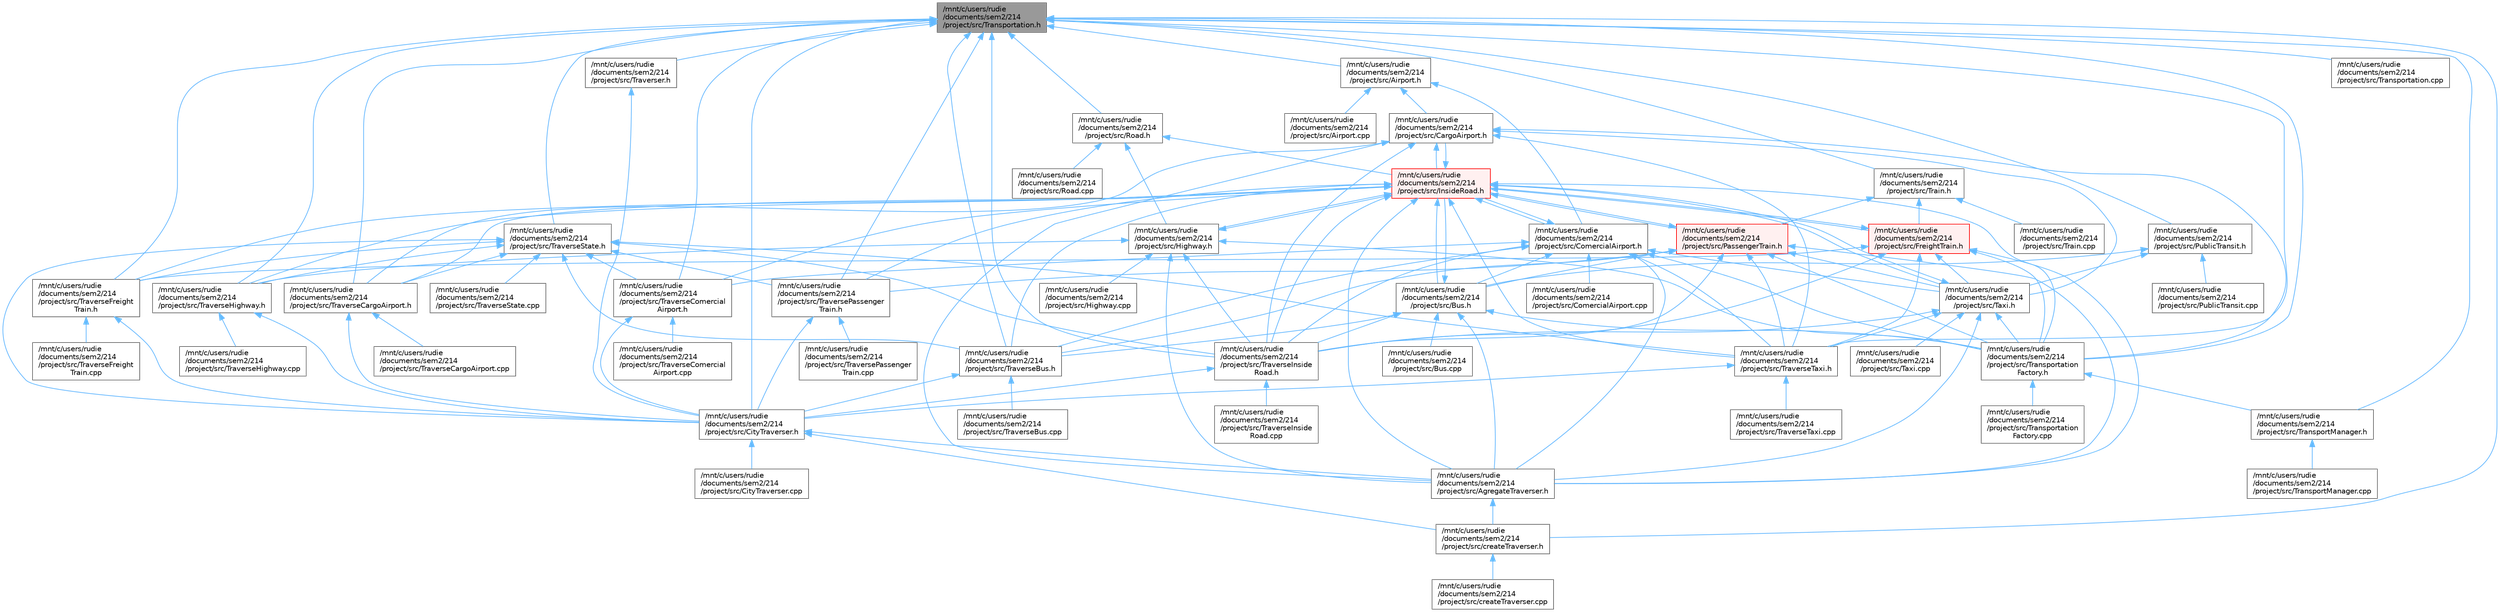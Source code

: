 digraph "/mnt/c/users/rudie/documents/sem2/214/project/src/Transportation.h"
{
 // LATEX_PDF_SIZE
  bgcolor="transparent";
  edge [fontname=Helvetica,fontsize=10,labelfontname=Helvetica,labelfontsize=10];
  node [fontname=Helvetica,fontsize=10,shape=box,height=0.2,width=0.4];
  Node1 [id="Node000001",label="/mnt/c/users/rudie\l/documents/sem2/214\l/project/src/Transportation.h",height=0.2,width=0.4,color="gray40", fillcolor="grey60", style="filled", fontcolor="black",tooltip="Header file for the Transportation class."];
  Node1 -> Node2 [id="edge135_Node000001_Node000002",dir="back",color="steelblue1",style="solid",tooltip=" "];
  Node2 [id="Node000002",label="/mnt/c/users/rudie\l/documents/sem2/214\l/project/src/Airport.h",height=0.2,width=0.4,color="grey40", fillcolor="white", style="filled",URL="$Airport_8h.html",tooltip="Defines the Airport class which inherits from the Transportation class."];
  Node2 -> Node3 [id="edge136_Node000002_Node000003",dir="back",color="steelblue1",style="solid",tooltip=" "];
  Node3 [id="Node000003",label="/mnt/c/users/rudie\l/documents/sem2/214\l/project/src/Airport.cpp",height=0.2,width=0.4,color="grey40", fillcolor="white", style="filled",URL="$Airport_8cpp.html",tooltip="Implementation of the Airport class."];
  Node2 -> Node4 [id="edge137_Node000002_Node000004",dir="back",color="steelblue1",style="solid",tooltip=" "];
  Node4 [id="Node000004",label="/mnt/c/users/rudie\l/documents/sem2/214\l/project/src/CargoAirport.h",height=0.2,width=0.4,color="grey40", fillcolor="white", style="filled",URL="$CargoAirport_8h.html",tooltip="Header file for the CargoAirport class."];
  Node4 -> Node5 [id="edge138_Node000004_Node000005",dir="back",color="steelblue1",style="solid",tooltip=" "];
  Node5 [id="Node000005",label="/mnt/c/users/rudie\l/documents/sem2/214\l/project/src/AgregateTraverser.h",height=0.2,width=0.4,color="grey40", fillcolor="white", style="filled",URL="$AgregateTraverser_8h.html",tooltip="Defines the AgregateTraverser class and its interface for creating CityTraverser objects."];
  Node5 -> Node6 [id="edge139_Node000005_Node000006",dir="back",color="steelblue1",style="solid",tooltip=" "];
  Node6 [id="Node000006",label="/mnt/c/users/rudie\l/documents/sem2/214\l/project/src/createTraverser.h",height=0.2,width=0.4,color="grey40", fillcolor="white", style="filled",URL="$createTraverser_8h.html",tooltip="Header file for the CreateTraverser class."];
  Node6 -> Node7 [id="edge140_Node000006_Node000007",dir="back",color="steelblue1",style="solid",tooltip=" "];
  Node7 [id="Node000007",label="/mnt/c/users/rudie\l/documents/sem2/214\l/project/src/createTraverser.cpp",height=0.2,width=0.4,color="grey40", fillcolor="white", style="filled",URL="$createTraverser_8cpp.html",tooltip="Implementation of the CreateTraverser class for creating CityTraverser objects."];
  Node4 -> Node8 [id="edge141_Node000004_Node000008",dir="back",color="steelblue1",style="solid",tooltip=" "];
  Node8 [id="Node000008",label="/mnt/c/users/rudie\l/documents/sem2/214\l/project/src/InsideRoad.h",height=0.2,width=0.4,color="red", fillcolor="#FFF0F0", style="filled",URL="$InsideRoad_8h.html",tooltip="Header file for the InsideRoad class."];
  Node8 -> Node5 [id="edge142_Node000008_Node000005",dir="back",color="steelblue1",style="solid",tooltip=" "];
  Node8 -> Node9 [id="edge143_Node000008_Node000009",dir="back",color="steelblue1",style="solid",tooltip=" "];
  Node9 [id="Node000009",label="/mnt/c/users/rudie\l/documents/sem2/214\l/project/src/Bus.h",height=0.2,width=0.4,color="grey40", fillcolor="white", style="filled",URL="$Bus_8h.html",tooltip="Header file for the Bus class."];
  Node9 -> Node5 [id="edge144_Node000009_Node000005",dir="back",color="steelblue1",style="solid",tooltip=" "];
  Node9 -> Node10 [id="edge145_Node000009_Node000010",dir="back",color="steelblue1",style="solid",tooltip=" "];
  Node10 [id="Node000010",label="/mnt/c/users/rudie\l/documents/sem2/214\l/project/src/Bus.cpp",height=0.2,width=0.4,color="grey40", fillcolor="white", style="filled",URL="$Bus_8cpp.html",tooltip="Implementation of the Bus class."];
  Node9 -> Node8 [id="edge146_Node000009_Node000008",dir="back",color="steelblue1",style="solid",tooltip=" "];
  Node9 -> Node11 [id="edge147_Node000009_Node000011",dir="back",color="steelblue1",style="solid",tooltip=" "];
  Node11 [id="Node000011",label="/mnt/c/users/rudie\l/documents/sem2/214\l/project/src/Transportation\lFactory.h",height=0.2,width=0.4,color="grey40", fillcolor="white", style="filled",URL="$TransportationFactory_8h.html",tooltip="Header file for the TransportationFactory class."];
  Node11 -> Node12 [id="edge148_Node000011_Node000012",dir="back",color="steelblue1",style="solid",tooltip=" "];
  Node12 [id="Node000012",label="/mnt/c/users/rudie\l/documents/sem2/214\l/project/src/TransportManager.h",height=0.2,width=0.4,color="grey40", fillcolor="white", style="filled",URL="$TransportManager_8h.html",tooltip="Header file for the TransportManager class."];
  Node12 -> Node13 [id="edge149_Node000012_Node000013",dir="back",color="steelblue1",style="solid",tooltip=" "];
  Node13 [id="Node000013",label="/mnt/c/users/rudie\l/documents/sem2/214\l/project/src/TransportManager.cpp",height=0.2,width=0.4,color="grey40", fillcolor="white", style="filled",URL="$TransportManager_8cpp.html",tooltip="Implementation of the TransportManager class."];
  Node11 -> Node14 [id="edge150_Node000011_Node000014",dir="back",color="steelblue1",style="solid",tooltip=" "];
  Node14 [id="Node000014",label="/mnt/c/users/rudie\l/documents/sem2/214\l/project/src/Transportation\lFactory.cpp",height=0.2,width=0.4,color="grey40", fillcolor="white", style="filled",URL="$TransportationFactory_8cpp.html",tooltip="Implementation of the TransportationFactory class."];
  Node9 -> Node15 [id="edge151_Node000009_Node000015",dir="back",color="steelblue1",style="solid",tooltip=" "];
  Node15 [id="Node000015",label="/mnt/c/users/rudie\l/documents/sem2/214\l/project/src/TraverseBus.h",height=0.2,width=0.4,color="grey40", fillcolor="white", style="filled",URL="$TraverseBus_8h.html",tooltip="Header file for the TraverseBus class."];
  Node15 -> Node16 [id="edge152_Node000015_Node000016",dir="back",color="steelblue1",style="solid",tooltip=" "];
  Node16 [id="Node000016",label="/mnt/c/users/rudie\l/documents/sem2/214\l/project/src/CityTraverser.h",height=0.2,width=0.4,color="grey40", fillcolor="white", style="filled",URL="$CityTraverser_8h.html",tooltip="Header file for the CityTraverser class, a concrete iterator for traversing transportation elements i..."];
  Node16 -> Node5 [id="edge153_Node000016_Node000005",dir="back",color="steelblue1",style="solid",tooltip=" "];
  Node16 -> Node17 [id="edge154_Node000016_Node000017",dir="back",color="steelblue1",style="solid",tooltip=" "];
  Node17 [id="Node000017",label="/mnt/c/users/rudie\l/documents/sem2/214\l/project/src/CityTraverser.cpp",height=0.2,width=0.4,color="grey40", fillcolor="white", style="filled",URL="$CityTraverser_8cpp.html",tooltip="Implementation of the CityTraverser class."];
  Node16 -> Node6 [id="edge155_Node000016_Node000006",dir="back",color="steelblue1",style="solid",tooltip=" "];
  Node15 -> Node18 [id="edge156_Node000015_Node000018",dir="back",color="steelblue1",style="solid",tooltip=" "];
  Node18 [id="Node000018",label="/mnt/c/users/rudie\l/documents/sem2/214\l/project/src/TraverseBus.cpp",height=0.2,width=0.4,color="grey40", fillcolor="white", style="filled",URL="$TraverseBus_8cpp.html",tooltip="Implementation of the TraverseBus class."];
  Node9 -> Node19 [id="edge157_Node000009_Node000019",dir="back",color="steelblue1",style="solid",tooltip=" "];
  Node19 [id="Node000019",label="/mnt/c/users/rudie\l/documents/sem2/214\l/project/src/TraverseInside\lRoad.h",height=0.2,width=0.4,color="grey40", fillcolor="white", style="filled",URL="$TraverseInsideRoad_8h.html",tooltip="Header file for the TraverseInsideRoad class."];
  Node19 -> Node16 [id="edge158_Node000019_Node000016",dir="back",color="steelblue1",style="solid",tooltip=" "];
  Node19 -> Node20 [id="edge159_Node000019_Node000020",dir="back",color="steelblue1",style="solid",tooltip=" "];
  Node20 [id="Node000020",label="/mnt/c/users/rudie\l/documents/sem2/214\l/project/src/TraverseInside\lRoad.cpp",height=0.2,width=0.4,color="grey40", fillcolor="white", style="filled",URL="$TraverseInsideRoad_8cpp.html",tooltip="Implementation of the TraverseInsideRoad class."];
  Node8 -> Node4 [id="edge160_Node000008_Node000004",dir="back",color="steelblue1",style="solid",tooltip=" "];
  Node8 -> Node21 [id="edge161_Node000008_Node000021",dir="back",color="steelblue1",style="solid",tooltip=" "];
  Node21 [id="Node000021",label="/mnt/c/users/rudie\l/documents/sem2/214\l/project/src/ComercialAirport.h",height=0.2,width=0.4,color="grey40", fillcolor="white", style="filled",URL="$ComercialAirport_8h.html",tooltip="Defines the ComercialAirport class which inherits from the Airport class."];
  Node21 -> Node5 [id="edge162_Node000021_Node000005",dir="back",color="steelblue1",style="solid",tooltip=" "];
  Node21 -> Node9 [id="edge163_Node000021_Node000009",dir="back",color="steelblue1",style="solid",tooltip=" "];
  Node21 -> Node22 [id="edge164_Node000021_Node000022",dir="back",color="steelblue1",style="solid",tooltip=" "];
  Node22 [id="Node000022",label="/mnt/c/users/rudie\l/documents/sem2/214\l/project/src/ComercialAirport.cpp",height=0.2,width=0.4,color="grey40", fillcolor="white", style="filled",URL="$ComercialAirport_8cpp.html",tooltip="Implementation of the ComercialAirport class."];
  Node21 -> Node8 [id="edge165_Node000021_Node000008",dir="back",color="steelblue1",style="solid",tooltip=" "];
  Node21 -> Node23 [id="edge166_Node000021_Node000023",dir="back",color="steelblue1",style="solid",tooltip=" "];
  Node23 [id="Node000023",label="/mnt/c/users/rudie\l/documents/sem2/214\l/project/src/Taxi.h",height=0.2,width=0.4,color="grey40", fillcolor="white", style="filled",URL="$Taxi_8h.html",tooltip="Header file for the Taxi class, which represents a taxi in a public transit system."];
  Node23 -> Node5 [id="edge167_Node000023_Node000005",dir="back",color="steelblue1",style="solid",tooltip=" "];
  Node23 -> Node8 [id="edge168_Node000023_Node000008",dir="back",color="steelblue1",style="solid",tooltip=" "];
  Node23 -> Node24 [id="edge169_Node000023_Node000024",dir="back",color="steelblue1",style="solid",tooltip=" "];
  Node24 [id="Node000024",label="/mnt/c/users/rudie\l/documents/sem2/214\l/project/src/Taxi.cpp",height=0.2,width=0.4,color="grey40", fillcolor="white", style="filled",URL="$Taxi_8cpp.html",tooltip="Implementation of the Taxi class."];
  Node23 -> Node11 [id="edge170_Node000023_Node000011",dir="back",color="steelblue1",style="solid",tooltip=" "];
  Node23 -> Node19 [id="edge171_Node000023_Node000019",dir="back",color="steelblue1",style="solid",tooltip=" "];
  Node23 -> Node25 [id="edge172_Node000023_Node000025",dir="back",color="steelblue1",style="solid",tooltip=" "];
  Node25 [id="Node000025",label="/mnt/c/users/rudie\l/documents/sem2/214\l/project/src/TraverseTaxi.h",height=0.2,width=0.4,color="grey40", fillcolor="white", style="filled",URL="$TraverseTaxi_8h.html",tooltip="Header file for the TraverseTaxi class."];
  Node25 -> Node16 [id="edge173_Node000025_Node000016",dir="back",color="steelblue1",style="solid",tooltip=" "];
  Node25 -> Node26 [id="edge174_Node000025_Node000026",dir="back",color="steelblue1",style="solid",tooltip=" "];
  Node26 [id="Node000026",label="/mnt/c/users/rudie\l/documents/sem2/214\l/project/src/TraverseTaxi.cpp",height=0.2,width=0.4,color="grey40", fillcolor="white", style="filled",URL="$TraverseTaxi_8cpp.html",tooltip="Implementation of the TraverseTaxi class."];
  Node21 -> Node11 [id="edge175_Node000021_Node000011",dir="back",color="steelblue1",style="solid",tooltip=" "];
  Node21 -> Node15 [id="edge176_Node000021_Node000015",dir="back",color="steelblue1",style="solid",tooltip=" "];
  Node21 -> Node27 [id="edge177_Node000021_Node000027",dir="back",color="steelblue1",style="solid",tooltip=" "];
  Node27 [id="Node000027",label="/mnt/c/users/rudie\l/documents/sem2/214\l/project/src/TraverseComercial\lAirport.h",height=0.2,width=0.4,color="grey40", fillcolor="white", style="filled",URL="$TraverseComercialAirport_8h.html",tooltip="Header file for the TraverseComercialAirport class."];
  Node27 -> Node16 [id="edge178_Node000027_Node000016",dir="back",color="steelblue1",style="solid",tooltip=" "];
  Node27 -> Node28 [id="edge179_Node000027_Node000028",dir="back",color="steelblue1",style="solid",tooltip=" "];
  Node28 [id="Node000028",label="/mnt/c/users/rudie\l/documents/sem2/214\l/project/src/TraverseComercial\lAirport.cpp",height=0.2,width=0.4,color="grey40", fillcolor="white", style="filled",URL="$TraverseComercialAirport_8cpp.html",tooltip="Implementation of the TraverseComercialAirport class."];
  Node21 -> Node19 [id="edge180_Node000021_Node000019",dir="back",color="steelblue1",style="solid",tooltip=" "];
  Node21 -> Node25 [id="edge181_Node000021_Node000025",dir="back",color="steelblue1",style="solid",tooltip=" "];
  Node8 -> Node29 [id="edge182_Node000008_Node000029",dir="back",color="steelblue1",style="solid",tooltip=" "];
  Node29 [id="Node000029",label="/mnt/c/users/rudie\l/documents/sem2/214\l/project/src/FreightTrain.h",height=0.2,width=0.4,color="red", fillcolor="#FFF0F0", style="filled",URL="$FreightTrain_8h.html",tooltip="Header file for the FreightTrain class."];
  Node29 -> Node5 [id="edge183_Node000029_Node000005",dir="back",color="steelblue1",style="solid",tooltip=" "];
  Node29 -> Node8 [id="edge184_Node000029_Node000008",dir="back",color="steelblue1",style="solid",tooltip=" "];
  Node29 -> Node23 [id="edge185_Node000029_Node000023",dir="back",color="steelblue1",style="solid",tooltip=" "];
  Node29 -> Node11 [id="edge186_Node000029_Node000011",dir="back",color="steelblue1",style="solid",tooltip=" "];
  Node29 -> Node31 [id="edge187_Node000029_Node000031",dir="back",color="steelblue1",style="solid",tooltip=" "];
  Node31 [id="Node000031",label="/mnt/c/users/rudie\l/documents/sem2/214\l/project/src/TraverseFreight\lTrain.h",height=0.2,width=0.4,color="grey40", fillcolor="white", style="filled",URL="$TraverseFreightTrain_8h.html",tooltip="Header file for the TraverseFreightTrain class."];
  Node31 -> Node16 [id="edge188_Node000031_Node000016",dir="back",color="steelblue1",style="solid",tooltip=" "];
  Node31 -> Node32 [id="edge189_Node000031_Node000032",dir="back",color="steelblue1",style="solid",tooltip=" "];
  Node32 [id="Node000032",label="/mnt/c/users/rudie\l/documents/sem2/214\l/project/src/TraverseFreight\lTrain.cpp",height=0.2,width=0.4,color="grey40", fillcolor="white", style="filled",URL="$TraverseFreightTrain_8cpp.html",tooltip="Implementation of the TraverseFreightTrain class."];
  Node29 -> Node19 [id="edge190_Node000029_Node000019",dir="back",color="steelblue1",style="solid",tooltip=" "];
  Node29 -> Node25 [id="edge191_Node000029_Node000025",dir="back",color="steelblue1",style="solid",tooltip=" "];
  Node8 -> Node33 [id="edge192_Node000008_Node000033",dir="back",color="steelblue1",style="solid",tooltip=" "];
  Node33 [id="Node000033",label="/mnt/c/users/rudie\l/documents/sem2/214\l/project/src/Highway.h",height=0.2,width=0.4,color="grey40", fillcolor="white", style="filled",URL="$Highway_8h.html",tooltip="Header file for the Highway class."];
  Node33 -> Node5 [id="edge193_Node000033_Node000005",dir="back",color="steelblue1",style="solid",tooltip=" "];
  Node33 -> Node34 [id="edge194_Node000033_Node000034",dir="back",color="steelblue1",style="solid",tooltip=" "];
  Node34 [id="Node000034",label="/mnt/c/users/rudie\l/documents/sem2/214\l/project/src/Highway.cpp",height=0.2,width=0.4,color="grey40", fillcolor="white", style="filled",URL="$Highway_8cpp.html",tooltip="Implementation of the Highway class."];
  Node33 -> Node8 [id="edge195_Node000033_Node000008",dir="back",color="steelblue1",style="solid",tooltip=" "];
  Node33 -> Node11 [id="edge196_Node000033_Node000011",dir="back",color="steelblue1",style="solid",tooltip=" "];
  Node33 -> Node35 [id="edge197_Node000033_Node000035",dir="back",color="steelblue1",style="solid",tooltip=" "];
  Node35 [id="Node000035",label="/mnt/c/users/rudie\l/documents/sem2/214\l/project/src/TraverseHighway.h",height=0.2,width=0.4,color="grey40", fillcolor="white", style="filled",URL="$TraverseHighway_8h.html",tooltip="Header file for the TraverseHighway class."];
  Node35 -> Node16 [id="edge198_Node000035_Node000016",dir="back",color="steelblue1",style="solid",tooltip=" "];
  Node35 -> Node36 [id="edge199_Node000035_Node000036",dir="back",color="steelblue1",style="solid",tooltip=" "];
  Node36 [id="Node000036",label="/mnt/c/users/rudie\l/documents/sem2/214\l/project/src/TraverseHighway.cpp",height=0.2,width=0.4,color="grey40", fillcolor="white", style="filled",URL="$TraverseHighway_8cpp.html",tooltip="Implementation of the TraverseHighway class."];
  Node33 -> Node19 [id="edge200_Node000033_Node000019",dir="back",color="steelblue1",style="solid",tooltip=" "];
  Node8 -> Node38 [id="edge201_Node000008_Node000038",dir="back",color="steelblue1",style="solid",tooltip=" "];
  Node38 [id="Node000038",label="/mnt/c/users/rudie\l/documents/sem2/214\l/project/src/PassengerTrain.h",height=0.2,width=0.4,color="red", fillcolor="#FFF0F0", style="filled",URL="$PassengerTrain_8h.html",tooltip="Header file for the PassengerTrain class."];
  Node38 -> Node5 [id="edge202_Node000038_Node000005",dir="back",color="steelblue1",style="solid",tooltip=" "];
  Node38 -> Node9 [id="edge203_Node000038_Node000009",dir="back",color="steelblue1",style="solid",tooltip=" "];
  Node38 -> Node8 [id="edge204_Node000038_Node000008",dir="back",color="steelblue1",style="solid",tooltip=" "];
  Node38 -> Node23 [id="edge205_Node000038_Node000023",dir="back",color="steelblue1",style="solid",tooltip=" "];
  Node38 -> Node11 [id="edge206_Node000038_Node000011",dir="back",color="steelblue1",style="solid",tooltip=" "];
  Node38 -> Node15 [id="edge207_Node000038_Node000015",dir="back",color="steelblue1",style="solid",tooltip=" "];
  Node38 -> Node19 [id="edge208_Node000038_Node000019",dir="back",color="steelblue1",style="solid",tooltip=" "];
  Node38 -> Node40 [id="edge209_Node000038_Node000040",dir="back",color="steelblue1",style="solid",tooltip=" "];
  Node40 [id="Node000040",label="/mnt/c/users/rudie\l/documents/sem2/214\l/project/src/TraversePassenger\lTrain.h",height=0.2,width=0.4,color="grey40", fillcolor="white", style="filled",URL="$TraversePassengerTrain_8h.html",tooltip="Header file for the TraversePassengerTrain class."];
  Node40 -> Node16 [id="edge210_Node000040_Node000016",dir="back",color="steelblue1",style="solid",tooltip=" "];
  Node40 -> Node41 [id="edge211_Node000040_Node000041",dir="back",color="steelblue1",style="solid",tooltip=" "];
  Node41 [id="Node000041",label="/mnt/c/users/rudie\l/documents/sem2/214\l/project/src/TraversePassenger\lTrain.cpp",height=0.2,width=0.4,color="grey40", fillcolor="white", style="filled",URL="$TraversePassengerTrain_8cpp.html",tooltip="Implementation of the TraversePassengerTrain class."];
  Node38 -> Node25 [id="edge212_Node000038_Node000025",dir="back",color="steelblue1",style="solid",tooltip=" "];
  Node8 -> Node23 [id="edge213_Node000008_Node000023",dir="back",color="steelblue1",style="solid",tooltip=" "];
  Node8 -> Node11 [id="edge214_Node000008_Node000011",dir="back",color="steelblue1",style="solid",tooltip=" "];
  Node8 -> Node15 [id="edge215_Node000008_Node000015",dir="back",color="steelblue1",style="solid",tooltip=" "];
  Node8 -> Node42 [id="edge216_Node000008_Node000042",dir="back",color="steelblue1",style="solid",tooltip=" "];
  Node42 [id="Node000042",label="/mnt/c/users/rudie\l/documents/sem2/214\l/project/src/TraverseCargoAirport.h",height=0.2,width=0.4,color="grey40", fillcolor="white", style="filled",URL="$TraverseCargoAirport_8h.html",tooltip="Header file for the TraverseCargoAirport class."];
  Node42 -> Node16 [id="edge217_Node000042_Node000016",dir="back",color="steelblue1",style="solid",tooltip=" "];
  Node42 -> Node43 [id="edge218_Node000042_Node000043",dir="back",color="steelblue1",style="solid",tooltip=" "];
  Node43 [id="Node000043",label="/mnt/c/users/rudie\l/documents/sem2/214\l/project/src/TraverseCargoAirport.cpp",height=0.2,width=0.4,color="grey40", fillcolor="white", style="filled",URL="$TraverseCargoAirport_8cpp.html",tooltip="Implementation of the TraverseCargoAirport class."];
  Node8 -> Node27 [id="edge219_Node000008_Node000027",dir="back",color="steelblue1",style="solid",tooltip=" "];
  Node8 -> Node31 [id="edge220_Node000008_Node000031",dir="back",color="steelblue1",style="solid",tooltip=" "];
  Node8 -> Node35 [id="edge221_Node000008_Node000035",dir="back",color="steelblue1",style="solid",tooltip=" "];
  Node8 -> Node19 [id="edge222_Node000008_Node000019",dir="back",color="steelblue1",style="solid",tooltip=" "];
  Node8 -> Node40 [id="edge223_Node000008_Node000040",dir="back",color="steelblue1",style="solid",tooltip=" "];
  Node8 -> Node25 [id="edge224_Node000008_Node000025",dir="back",color="steelblue1",style="solid",tooltip=" "];
  Node4 -> Node23 [id="edge225_Node000004_Node000023",dir="back",color="steelblue1",style="solid",tooltip=" "];
  Node4 -> Node11 [id="edge226_Node000004_Node000011",dir="back",color="steelblue1",style="solid",tooltip=" "];
  Node4 -> Node42 [id="edge227_Node000004_Node000042",dir="back",color="steelblue1",style="solid",tooltip=" "];
  Node4 -> Node19 [id="edge228_Node000004_Node000019",dir="back",color="steelblue1",style="solid",tooltip=" "];
  Node4 -> Node25 [id="edge229_Node000004_Node000025",dir="back",color="steelblue1",style="solid",tooltip=" "];
  Node2 -> Node21 [id="edge230_Node000002_Node000021",dir="back",color="steelblue1",style="solid",tooltip=" "];
  Node1 -> Node16 [id="edge231_Node000001_Node000016",dir="back",color="steelblue1",style="solid",tooltip=" "];
  Node1 -> Node44 [id="edge232_Node000001_Node000044",dir="back",color="steelblue1",style="solid",tooltip=" "];
  Node44 [id="Node000044",label="/mnt/c/users/rudie\l/documents/sem2/214\l/project/src/PublicTransit.h",height=0.2,width=0.4,color="grey40", fillcolor="white", style="filled",URL="$PublicTransit_8h.html",tooltip="Header file for the PublicTransit class."];
  Node44 -> Node9 [id="edge233_Node000044_Node000009",dir="back",color="steelblue1",style="solid",tooltip=" "];
  Node44 -> Node45 [id="edge234_Node000044_Node000045",dir="back",color="steelblue1",style="solid",tooltip=" "];
  Node45 [id="Node000045",label="/mnt/c/users/rudie\l/documents/sem2/214\l/project/src/PublicTransit.cpp",height=0.2,width=0.4,color="grey40", fillcolor="white", style="filled",URL="$PublicTransit_8cpp.html",tooltip="Implementation of the PublicTransit class."];
  Node44 -> Node23 [id="edge235_Node000044_Node000023",dir="back",color="steelblue1",style="solid",tooltip=" "];
  Node1 -> Node46 [id="edge236_Node000001_Node000046",dir="back",color="steelblue1",style="solid",tooltip=" "];
  Node46 [id="Node000046",label="/mnt/c/users/rudie\l/documents/sem2/214\l/project/src/Road.h",height=0.2,width=0.4,color="grey40", fillcolor="white", style="filled",URL="$Road_8h.html",tooltip="Defines the Road class which inherits from the Transportation class."];
  Node46 -> Node33 [id="edge237_Node000046_Node000033",dir="back",color="steelblue1",style="solid",tooltip=" "];
  Node46 -> Node8 [id="edge238_Node000046_Node000008",dir="back",color="steelblue1",style="solid",tooltip=" "];
  Node46 -> Node47 [id="edge239_Node000046_Node000047",dir="back",color="steelblue1",style="solid",tooltip=" "];
  Node47 [id="Node000047",label="/mnt/c/users/rudie\l/documents/sem2/214\l/project/src/Road.cpp",height=0.2,width=0.4,color="grey40", fillcolor="white", style="filled",URL="$Road_8cpp.html",tooltip="Implementation file for the Road class."];
  Node1 -> Node48 [id="edge240_Node000001_Node000048",dir="back",color="steelblue1",style="solid",tooltip=" "];
  Node48 [id="Node000048",label="/mnt/c/users/rudie\l/documents/sem2/214\l/project/src/Train.h",height=0.2,width=0.4,color="grey40", fillcolor="white", style="filled",URL="$Train_8h.html",tooltip="Header file for the Train class."];
  Node48 -> Node29 [id="edge241_Node000048_Node000029",dir="back",color="steelblue1",style="solid",tooltip=" "];
  Node48 -> Node38 [id="edge242_Node000048_Node000038",dir="back",color="steelblue1",style="solid",tooltip=" "];
  Node48 -> Node49 [id="edge243_Node000048_Node000049",dir="back",color="steelblue1",style="solid",tooltip=" "];
  Node49 [id="Node000049",label="/mnt/c/users/rudie\l/documents/sem2/214\l/project/src/Train.cpp",height=0.2,width=0.4,color="grey40", fillcolor="white", style="filled",URL="$Train_8cpp.html",tooltip="Implementation of the Train class."];
  Node1 -> Node12 [id="edge244_Node000001_Node000012",dir="back",color="steelblue1",style="solid",tooltip=" "];
  Node1 -> Node50 [id="edge245_Node000001_Node000050",dir="back",color="steelblue1",style="solid",tooltip=" "];
  Node50 [id="Node000050",label="/mnt/c/users/rudie\l/documents/sem2/214\l/project/src/Transportation.cpp",height=0.2,width=0.4,color="grey40", fillcolor="white", style="filled",URL="$Transportation_8cpp.html",tooltip="Implementation of the Transportation class."];
  Node1 -> Node11 [id="edge246_Node000001_Node000011",dir="back",color="steelblue1",style="solid",tooltip=" "];
  Node1 -> Node15 [id="edge247_Node000001_Node000015",dir="back",color="steelblue1",style="solid",tooltip=" "];
  Node1 -> Node42 [id="edge248_Node000001_Node000042",dir="back",color="steelblue1",style="solid",tooltip=" "];
  Node1 -> Node27 [id="edge249_Node000001_Node000027",dir="back",color="steelblue1",style="solid",tooltip=" "];
  Node1 -> Node31 [id="edge250_Node000001_Node000031",dir="back",color="steelblue1",style="solid",tooltip=" "];
  Node1 -> Node35 [id="edge251_Node000001_Node000035",dir="back",color="steelblue1",style="solid",tooltip=" "];
  Node1 -> Node19 [id="edge252_Node000001_Node000019",dir="back",color="steelblue1",style="solid",tooltip=" "];
  Node1 -> Node40 [id="edge253_Node000001_Node000040",dir="back",color="steelblue1",style="solid",tooltip=" "];
  Node1 -> Node51 [id="edge254_Node000001_Node000051",dir="back",color="steelblue1",style="solid",tooltip=" "];
  Node51 [id="Node000051",label="/mnt/c/users/rudie\l/documents/sem2/214\l/project/src/TraverseState.h",height=0.2,width=0.4,color="grey40", fillcolor="white", style="filled",URL="$TraverseState_8h.html",tooltip="Defines the TraverseState class and its interface for traversing through Transportation elements."];
  Node51 -> Node16 [id="edge255_Node000051_Node000016",dir="back",color="steelblue1",style="solid",tooltip=" "];
  Node51 -> Node15 [id="edge256_Node000051_Node000015",dir="back",color="steelblue1",style="solid",tooltip=" "];
  Node51 -> Node42 [id="edge257_Node000051_Node000042",dir="back",color="steelblue1",style="solid",tooltip=" "];
  Node51 -> Node27 [id="edge258_Node000051_Node000027",dir="back",color="steelblue1",style="solid",tooltip=" "];
  Node51 -> Node31 [id="edge259_Node000051_Node000031",dir="back",color="steelblue1",style="solid",tooltip=" "];
  Node51 -> Node35 [id="edge260_Node000051_Node000035",dir="back",color="steelblue1",style="solid",tooltip=" "];
  Node51 -> Node19 [id="edge261_Node000051_Node000019",dir="back",color="steelblue1",style="solid",tooltip=" "];
  Node51 -> Node40 [id="edge262_Node000051_Node000040",dir="back",color="steelblue1",style="solid",tooltip=" "];
  Node51 -> Node52 [id="edge263_Node000051_Node000052",dir="back",color="steelblue1",style="solid",tooltip=" "];
  Node52 [id="Node000052",label="/mnt/c/users/rudie\l/documents/sem2/214\l/project/src/TraverseState.cpp",height=0.2,width=0.4,color="grey40", fillcolor="white", style="filled",URL="$TraverseState_8cpp.html",tooltip="Implementation of the TraverseState class."];
  Node51 -> Node25 [id="edge264_Node000051_Node000025",dir="back",color="steelblue1",style="solid",tooltip=" "];
  Node1 -> Node25 [id="edge265_Node000001_Node000025",dir="back",color="steelblue1",style="solid",tooltip=" "];
  Node1 -> Node53 [id="edge266_Node000001_Node000053",dir="back",color="steelblue1",style="solid",tooltip=" "];
  Node53 [id="Node000053",label="/mnt/c/users/rudie\l/documents/sem2/214\l/project/src/Traverser.h",height=0.2,width=0.4,color="grey40", fillcolor="white", style="filled",URL="$Traverser_8h.html",tooltip="Defines the Traverser interface for iterating over Transportation objects."];
  Node53 -> Node16 [id="edge267_Node000053_Node000016",dir="back",color="steelblue1",style="solid",tooltip=" "];
  Node1 -> Node6 [id="edge268_Node000001_Node000006",dir="back",color="steelblue1",style="solid",tooltip=" "];
}
